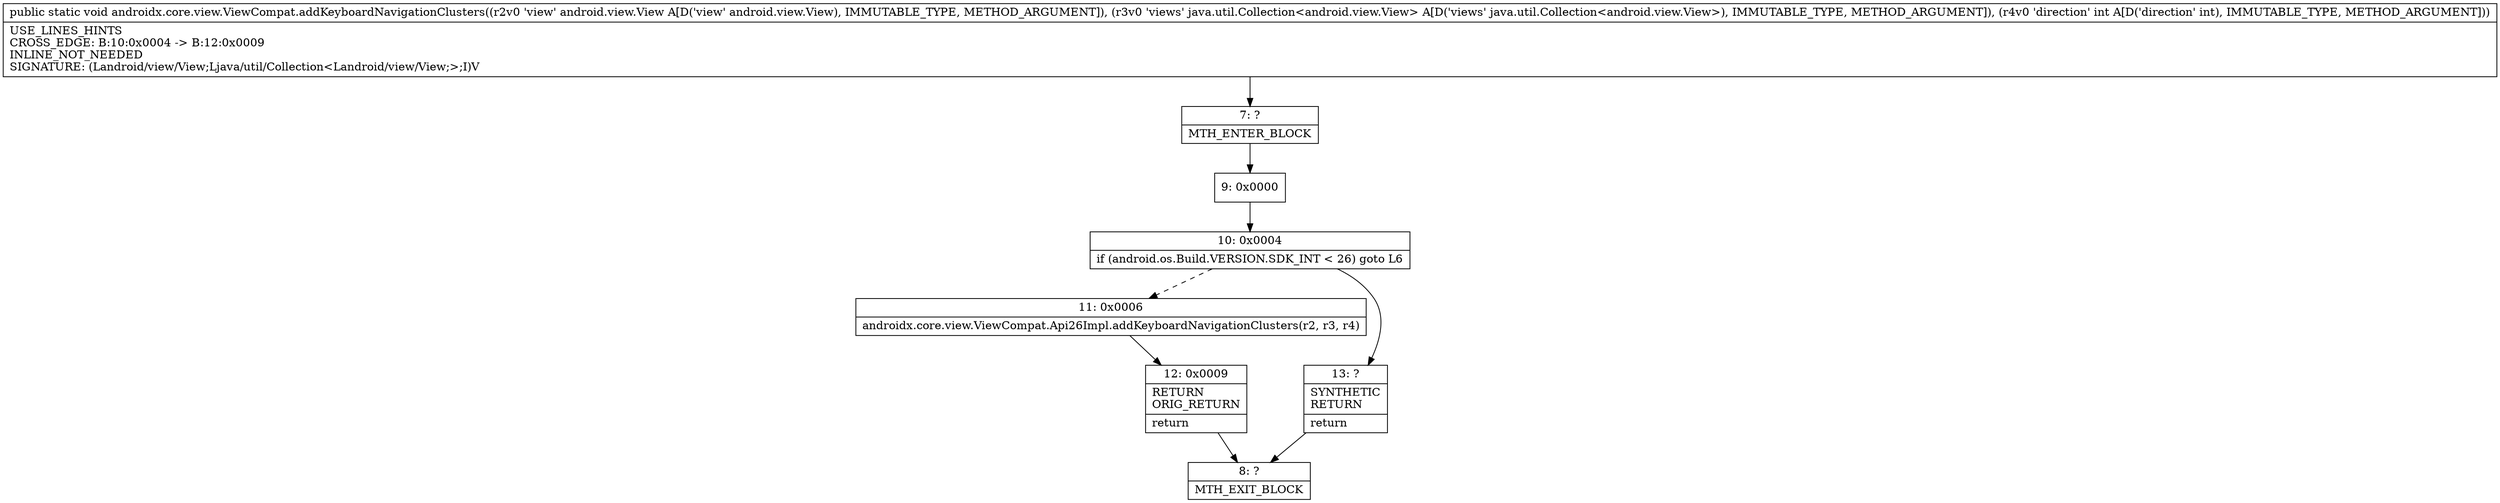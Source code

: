 digraph "CFG forandroidx.core.view.ViewCompat.addKeyboardNavigationClusters(Landroid\/view\/View;Ljava\/util\/Collection;I)V" {
Node_7 [shape=record,label="{7\:\ ?|MTH_ENTER_BLOCK\l}"];
Node_9 [shape=record,label="{9\:\ 0x0000}"];
Node_10 [shape=record,label="{10\:\ 0x0004|if (android.os.Build.VERSION.SDK_INT \< 26) goto L6\l}"];
Node_11 [shape=record,label="{11\:\ 0x0006|androidx.core.view.ViewCompat.Api26Impl.addKeyboardNavigationClusters(r2, r3, r4)\l}"];
Node_12 [shape=record,label="{12\:\ 0x0009|RETURN\lORIG_RETURN\l|return\l}"];
Node_8 [shape=record,label="{8\:\ ?|MTH_EXIT_BLOCK\l}"];
Node_13 [shape=record,label="{13\:\ ?|SYNTHETIC\lRETURN\l|return\l}"];
MethodNode[shape=record,label="{public static void androidx.core.view.ViewCompat.addKeyboardNavigationClusters((r2v0 'view' android.view.View A[D('view' android.view.View), IMMUTABLE_TYPE, METHOD_ARGUMENT]), (r3v0 'views' java.util.Collection\<android.view.View\> A[D('views' java.util.Collection\<android.view.View\>), IMMUTABLE_TYPE, METHOD_ARGUMENT]), (r4v0 'direction' int A[D('direction' int), IMMUTABLE_TYPE, METHOD_ARGUMENT]))  | USE_LINES_HINTS\lCROSS_EDGE: B:10:0x0004 \-\> B:12:0x0009\lINLINE_NOT_NEEDED\lSIGNATURE: (Landroid\/view\/View;Ljava\/util\/Collection\<Landroid\/view\/View;\>;I)V\l}"];
MethodNode -> Node_7;Node_7 -> Node_9;
Node_9 -> Node_10;
Node_10 -> Node_11[style=dashed];
Node_10 -> Node_13;
Node_11 -> Node_12;
Node_12 -> Node_8;
Node_13 -> Node_8;
}

